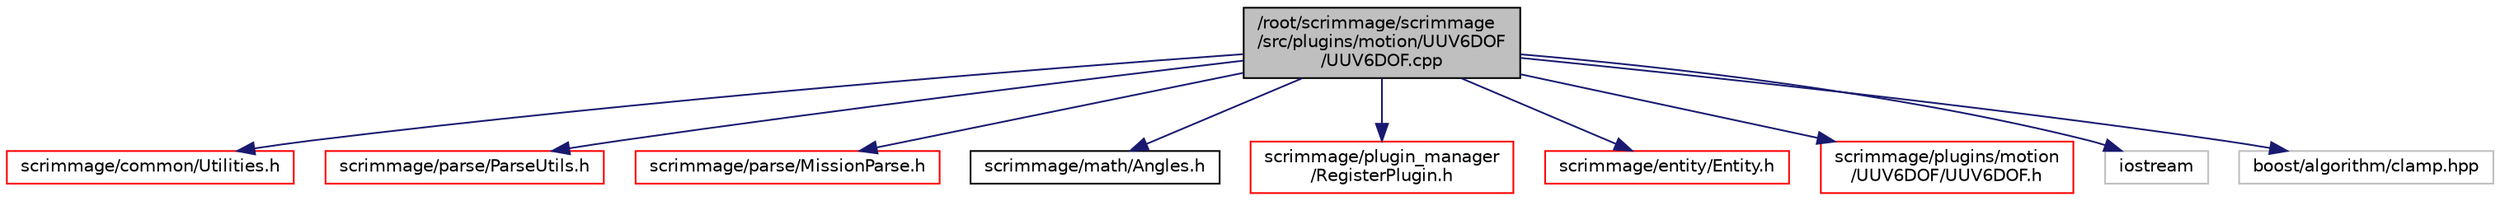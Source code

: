 digraph "/root/scrimmage/scrimmage/src/plugins/motion/UUV6DOF/UUV6DOF.cpp"
{
 // LATEX_PDF_SIZE
  edge [fontname="Helvetica",fontsize="10",labelfontname="Helvetica",labelfontsize="10"];
  node [fontname="Helvetica",fontsize="10",shape=record];
  Node1 [label="/root/scrimmage/scrimmage\l/src/plugins/motion/UUV6DOF\l/UUV6DOF.cpp",height=0.2,width=0.4,color="black", fillcolor="grey75", style="filled", fontcolor="black",tooltip="Brief file description."];
  Node1 -> Node2 [color="midnightblue",fontsize="10",style="solid",fontname="Helvetica"];
  Node2 [label="scrimmage/common/Utilities.h",height=0.2,width=0.4,color="red", fillcolor="white", style="filled",URL="$Utilities_8h.html",tooltip="Brief file description."];
  Node1 -> Node7 [color="midnightblue",fontsize="10",style="solid",fontname="Helvetica"];
  Node7 [label="scrimmage/parse/ParseUtils.h",height=0.2,width=0.4,color="red", fillcolor="white", style="filled",URL="$ParseUtils_8h.html",tooltip="Brief file description."];
  Node1 -> Node11 [color="midnightblue",fontsize="10",style="solid",fontname="Helvetica"];
  Node11 [label="scrimmage/parse/MissionParse.h",height=0.2,width=0.4,color="red", fillcolor="white", style="filled",URL="$MissionParse_8h.html",tooltip="Brief file description."];
  Node1 -> Node16 [color="midnightblue",fontsize="10",style="solid",fontname="Helvetica"];
  Node16 [label="scrimmage/math/Angles.h",height=0.2,width=0.4,color="black", fillcolor="white", style="filled",URL="$Angles_8h.html",tooltip="Brief file description."];
  Node1 -> Node17 [color="midnightblue",fontsize="10",style="solid",fontname="Helvetica"];
  Node17 [label="scrimmage/plugin_manager\l/RegisterPlugin.h",height=0.2,width=0.4,color="red", fillcolor="white", style="filled",URL="$RegisterPlugin_8h.html",tooltip="Brief file description."];
  Node1 -> Node18 [color="midnightblue",fontsize="10",style="solid",fontname="Helvetica"];
  Node18 [label="scrimmage/entity/Entity.h",height=0.2,width=0.4,color="red", fillcolor="white", style="filled",URL="$Entity_8h.html",tooltip="Brief file description."];
  Node1 -> Node26 [color="midnightblue",fontsize="10",style="solid",fontname="Helvetica"];
  Node26 [label="scrimmage/plugins/motion\l/UUV6DOF/UUV6DOF.h",height=0.2,width=0.4,color="red", fillcolor="white", style="filled",URL="$UUV6DOF_8h.html",tooltip="Brief file description."];
  Node1 -> Node38 [color="midnightblue",fontsize="10",style="solid",fontname="Helvetica"];
  Node38 [label="iostream",height=0.2,width=0.4,color="grey75", fillcolor="white", style="filled",tooltip=" "];
  Node1 -> Node53 [color="midnightblue",fontsize="10",style="solid",fontname="Helvetica"];
  Node53 [label="boost/algorithm/clamp.hpp",height=0.2,width=0.4,color="grey75", fillcolor="white", style="filled",tooltip=" "];
}
